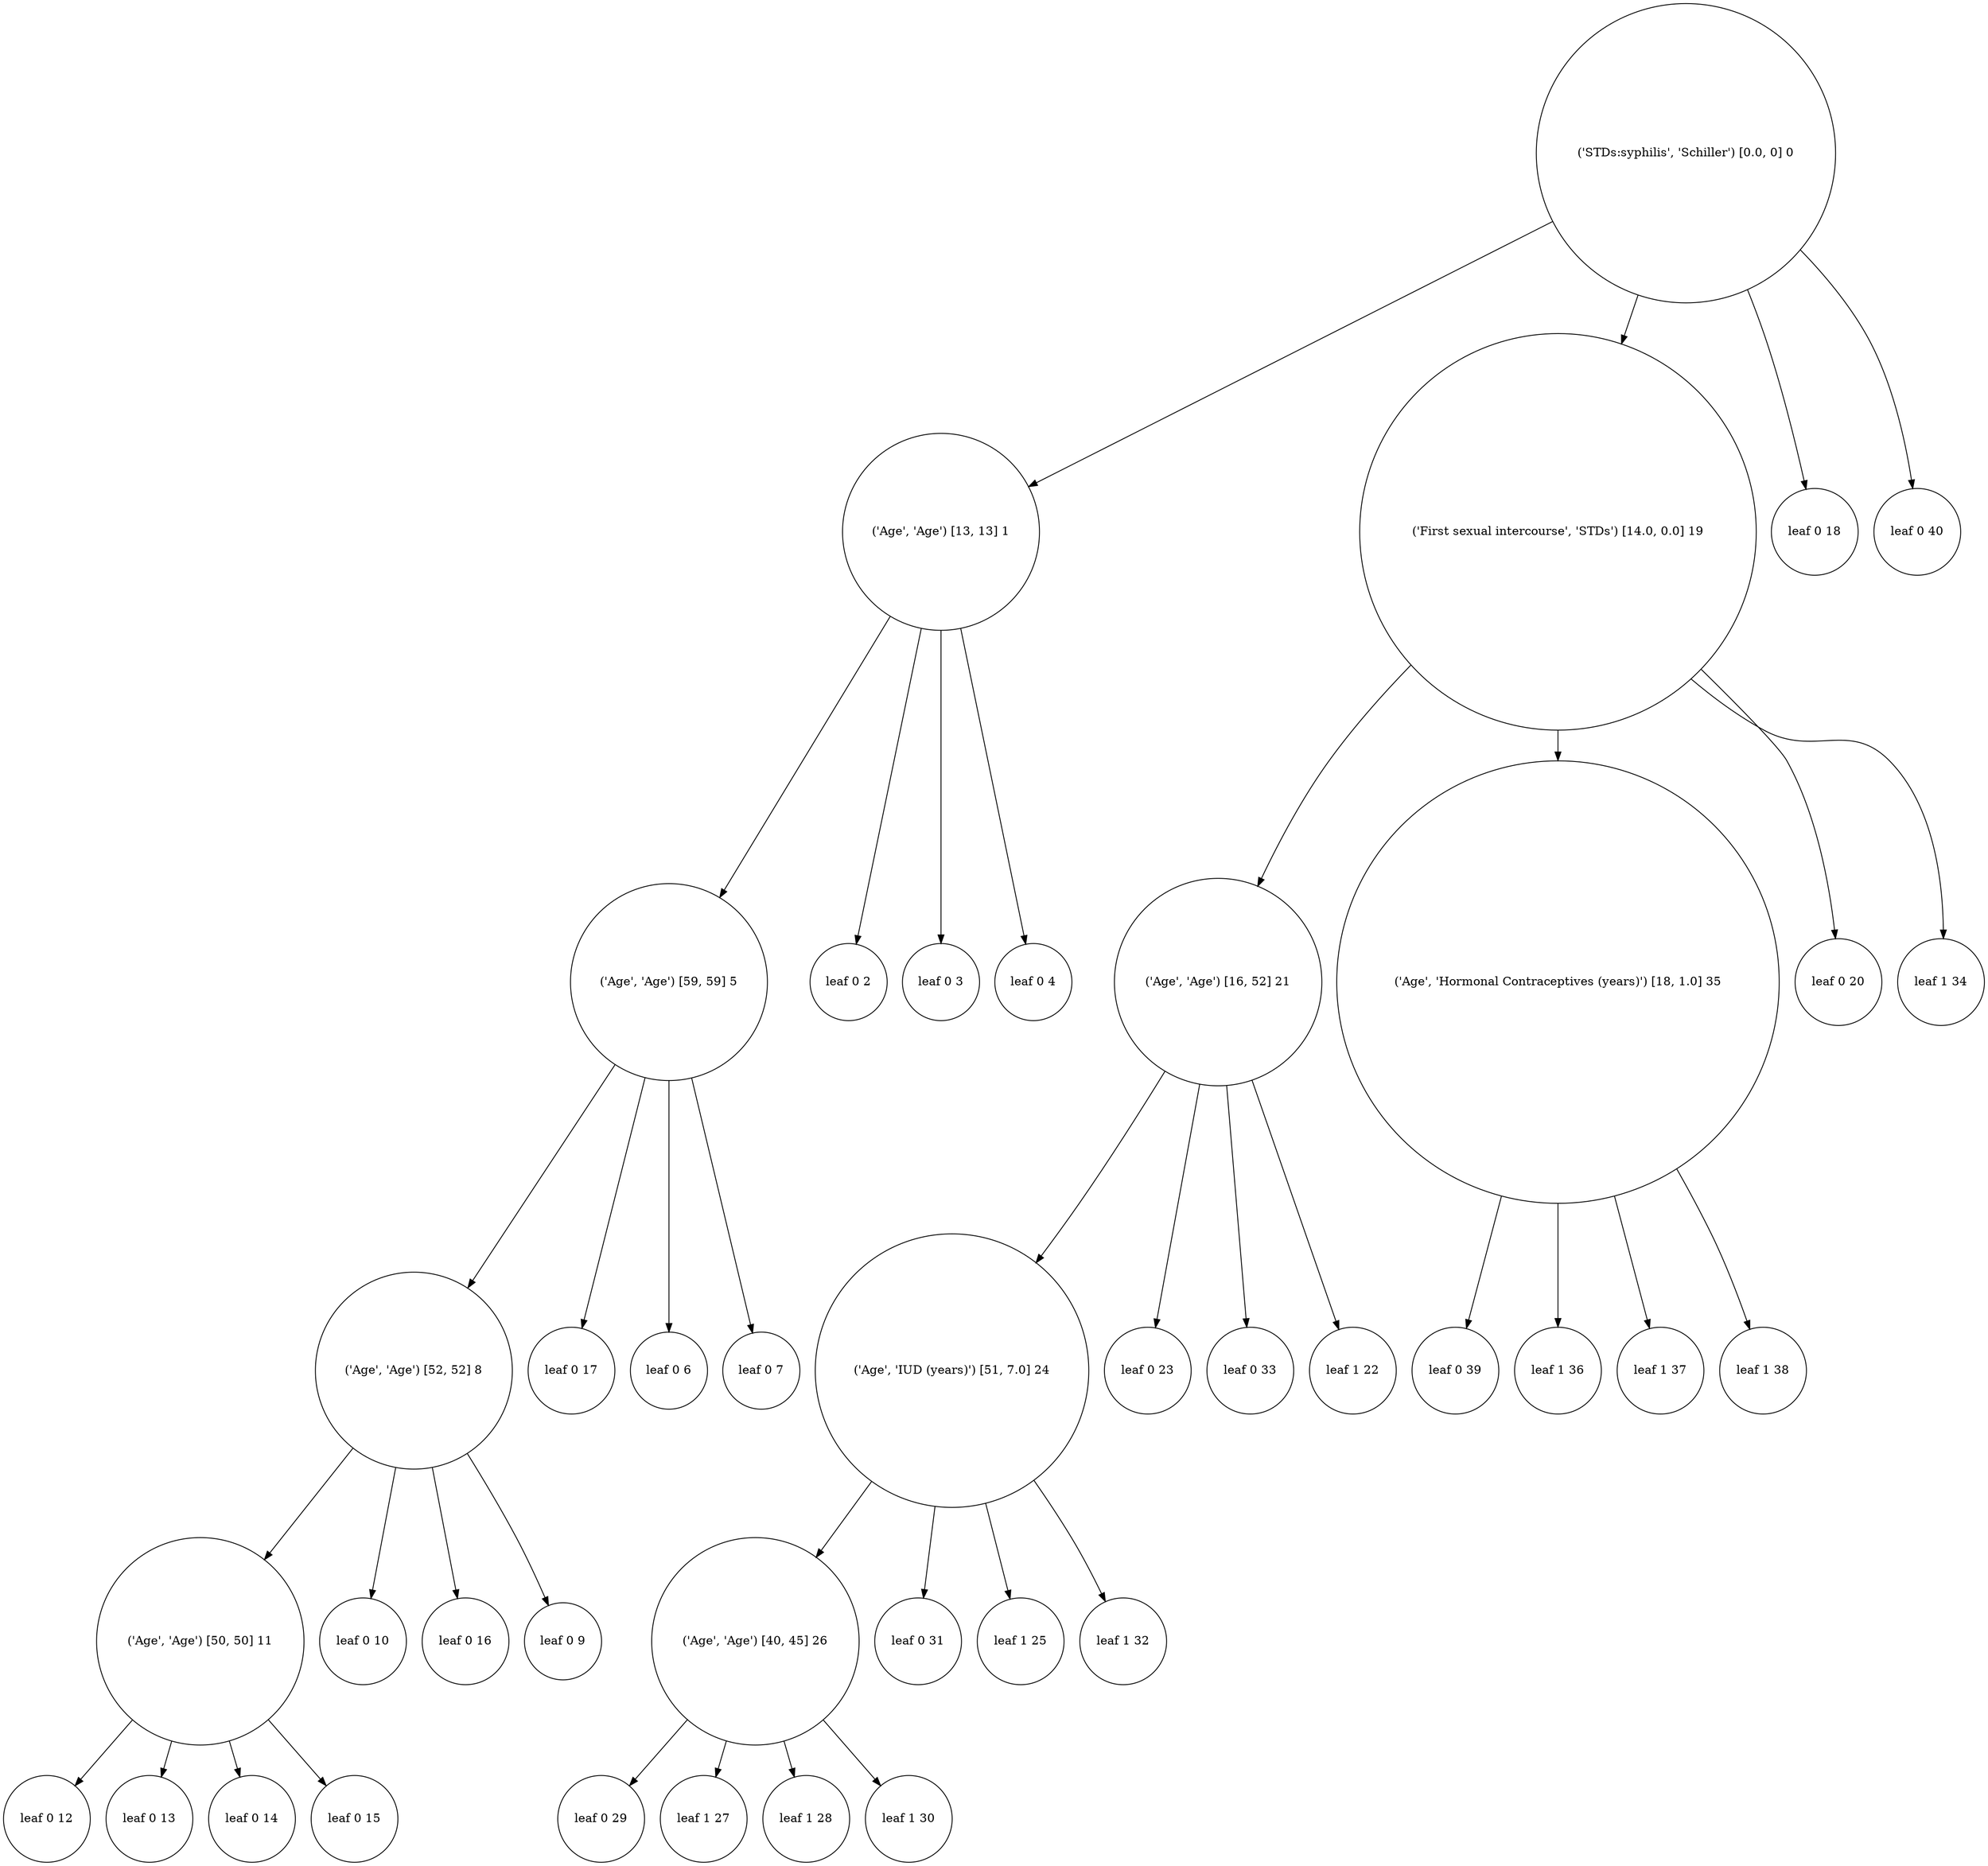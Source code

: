 digraph tree {
	"('STDs:syphilis', 'Schiller') [0.0, 0] 0" [label="('STDs:syphilis', 'Schiller') [0.0, 0] 0", shape=circle]
	"('Age', 'Age') [13, 13] 1" [label="('Age', 'Age') [13, 13] 1", shape=circle]
	"('First sexual intercourse', 'STDs') [14.0, 0.0] 19" [label="('First sexual intercourse', 'STDs') [14.0, 0.0] 19", shape=circle]
	"leaf 0 18" [label="leaf 0 18", shape=circle]
	"leaf 0 40" [label="leaf 0 40", shape=circle]
	"('Age', 'Age') [59, 59] 5" [label="('Age', 'Age') [59, 59] 5", shape=circle]
	"leaf 0 2" [label="leaf 0 2", shape=circle]
	"leaf 0 3" [label="leaf 0 3", shape=circle]
	"leaf 0 4" [label="leaf 0 4", shape=circle]
	"('Age', 'Age') [16, 52] 21" [label="('Age', 'Age') [16, 52] 21", shape=circle]
	"('Age', 'Hormonal Contraceptives (years)') [18, 1.0] 35" [label="('Age', 'Hormonal Contraceptives (years)') [18, 1.0] 35", shape=circle]
	"leaf 0 20" [label="leaf 0 20", shape=circle]
	"leaf 1 34" [label="leaf 1 34", shape=circle]
	"('Age', 'Age') [52, 52] 8" [label="('Age', 'Age') [52, 52] 8", shape=circle]
	"leaf 0 17" [label="leaf 0 17", shape=circle]
	"leaf 0 6" [label="leaf 0 6", shape=circle]
	"leaf 0 7" [label="leaf 0 7", shape=circle]
	"('Age', 'IUD (years)') [51, 7.0] 24" [label="('Age', 'IUD (years)') [51, 7.0] 24", shape=circle]
	"leaf 0 23" [label="leaf 0 23", shape=circle]
	"leaf 0 33" [label="leaf 0 33", shape=circle]
	"leaf 1 22" [label="leaf 1 22", shape=circle]
	"leaf 0 39" [label="leaf 0 39", shape=circle]
	"leaf 1 36" [label="leaf 1 36", shape=circle]
	"leaf 1 37" [label="leaf 1 37", shape=circle]
	"leaf 1 38" [label="leaf 1 38", shape=circle]
	"('Age', 'Age') [50, 50] 11" [label="('Age', 'Age') [50, 50] 11", shape=circle]
	"leaf 0 10" [label="leaf 0 10", shape=circle]
	"leaf 0 16" [label="leaf 0 16", shape=circle]
	"leaf 0 9" [label="leaf 0 9", shape=circle]
	"('Age', 'Age') [40, 45] 26" [label="('Age', 'Age') [40, 45] 26", shape=circle]
	"leaf 0 31" [label="leaf 0 31", shape=circle]
	"leaf 1 25" [label="leaf 1 25", shape=circle]
	"leaf 1 32" [label="leaf 1 32", shape=circle]
	"leaf 0 12" [label="leaf 0 12", shape=circle]
	"leaf 0 13" [label="leaf 0 13", shape=circle]
	"leaf 0 14" [label="leaf 0 14", shape=circle]
	"leaf 0 15" [label="leaf 0 15", shape=circle]
	"leaf 0 29" [label="leaf 0 29", shape=circle]
	"leaf 1 27" [label="leaf 1 27", shape=circle]
	"leaf 1 28" [label="leaf 1 28", shape=circle]
	"leaf 1 30" [label="leaf 1 30", shape=circle]

	"('STDs:syphilis', 'Schiller') [0.0, 0] 0" -> "('Age', 'Age') [13, 13] 1"
	"('STDs:syphilis', 'Schiller') [0.0, 0] 0" -> "leaf 0 18"
	"('STDs:syphilis', 'Schiller') [0.0, 0] 0" -> "('First sexual intercourse', 'STDs') [14.0, 0.0] 19"
	"('STDs:syphilis', 'Schiller') [0.0, 0] 0" -> "leaf 0 40"
	"('Age', 'Age') [13, 13] 1" -> "leaf 0 4"
	"('Age', 'Age') [13, 13] 1" -> "leaf 0 2"
	"('Age', 'Age') [13, 13] 1" -> "leaf 0 3"
	"('Age', 'Age') [13, 13] 1" -> "('Age', 'Age') [59, 59] 5"
	"('First sexual intercourse', 'STDs') [14.0, 0.0] 19" -> "leaf 0 20"
	"('First sexual intercourse', 'STDs') [14.0, 0.0] 19" -> "('Age', 'Age') [16, 52] 21"
	"('First sexual intercourse', 'STDs') [14.0, 0.0] 19" -> "leaf 1 34"
	"('First sexual intercourse', 'STDs') [14.0, 0.0] 19" -> "('Age', 'Hormonal Contraceptives (years)') [18, 1.0] 35"
	"('Age', 'Age') [59, 59] 5" -> "('Age', 'Age') [52, 52] 8"
	"('Age', 'Age') [59, 59] 5" -> "leaf 0 6"
	"('Age', 'Age') [59, 59] 5" -> "leaf 0 7"
	"('Age', 'Age') [59, 59] 5" -> "leaf 0 17"
	"('Age', 'Age') [16, 52] 21" -> "leaf 0 23"
	"('Age', 'Age') [16, 52] 21" -> "('Age', 'IUD (years)') [51, 7.0] 24"
	"('Age', 'Age') [16, 52] 21" -> "leaf 1 22"
	"('Age', 'Age') [16, 52] 21" -> "leaf 0 33"
	"('Age', 'Hormonal Contraceptives (years)') [18, 1.0] 35" -> "leaf 1 37"
	"('Age', 'Hormonal Contraceptives (years)') [18, 1.0] 35" -> "leaf 1 38"
	"('Age', 'Hormonal Contraceptives (years)') [18, 1.0] 35" -> "leaf 1 36"
	"('Age', 'Hormonal Contraceptives (years)') [18, 1.0] 35" -> "leaf 0 39"
	"('Age', 'Age') [52, 52] 8" -> "('Age', 'Age') [50, 50] 11"
	"('Age', 'Age') [52, 52] 8" -> "leaf 0 9"
	"('Age', 'Age') [52, 52] 8" -> "leaf 0 10"
	"('Age', 'Age') [52, 52] 8" -> "leaf 0 16"
	"('Age', 'IUD (years)') [51, 7.0] 24" -> "('Age', 'Age') [40, 45] 26"
	"('Age', 'IUD (years)') [51, 7.0] 24" -> "leaf 1 25"
	"('Age', 'IUD (years)') [51, 7.0] 24" -> "leaf 0 31"
	"('Age', 'IUD (years)') [51, 7.0] 24" -> "leaf 1 32"
	"('Age', 'Age') [50, 50] 11" -> "leaf 0 14"
	"('Age', 'Age') [50, 50] 11" -> "leaf 0 12"
	"('Age', 'Age') [50, 50] 11" -> "leaf 0 13"
	"('Age', 'Age') [50, 50] 11" -> "leaf 0 15"
	"('Age', 'Age') [40, 45] 26" -> "leaf 1 28"
	"('Age', 'Age') [40, 45] 26" -> "leaf 0 29"
	"('Age', 'Age') [40, 45] 26" -> "leaf 1 27"
	"('Age', 'Age') [40, 45] 26" -> "leaf 1 30"
}
